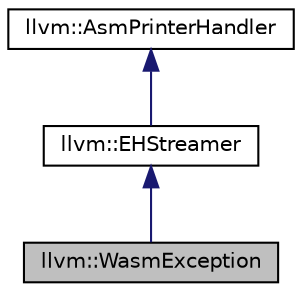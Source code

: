digraph "llvm::WasmException"
{
 // LATEX_PDF_SIZE
  bgcolor="transparent";
  edge [fontname="Helvetica",fontsize="10",labelfontname="Helvetica",labelfontsize="10"];
  node [fontname="Helvetica",fontsize="10",shape=record];
  Node1 [label="llvm::WasmException",height=0.2,width=0.4,color="black", fillcolor="grey75", style="filled", fontcolor="black",tooltip=" "];
  Node2 -> Node1 [dir="back",color="midnightblue",fontsize="10",style="solid",fontname="Helvetica"];
  Node2 [label="llvm::EHStreamer",height=0.2,width=0.4,color="black",URL="$classllvm_1_1EHStreamer.html",tooltip="Emits exception handling directives."];
  Node3 -> Node2 [dir="back",color="midnightblue",fontsize="10",style="solid",fontname="Helvetica"];
  Node3 [label="llvm::AsmPrinterHandler",height=0.2,width=0.4,color="black",URL="$classllvm_1_1AsmPrinterHandler.html",tooltip="Collects and handles AsmPrinter objects required to build debug or EH information."];
}
